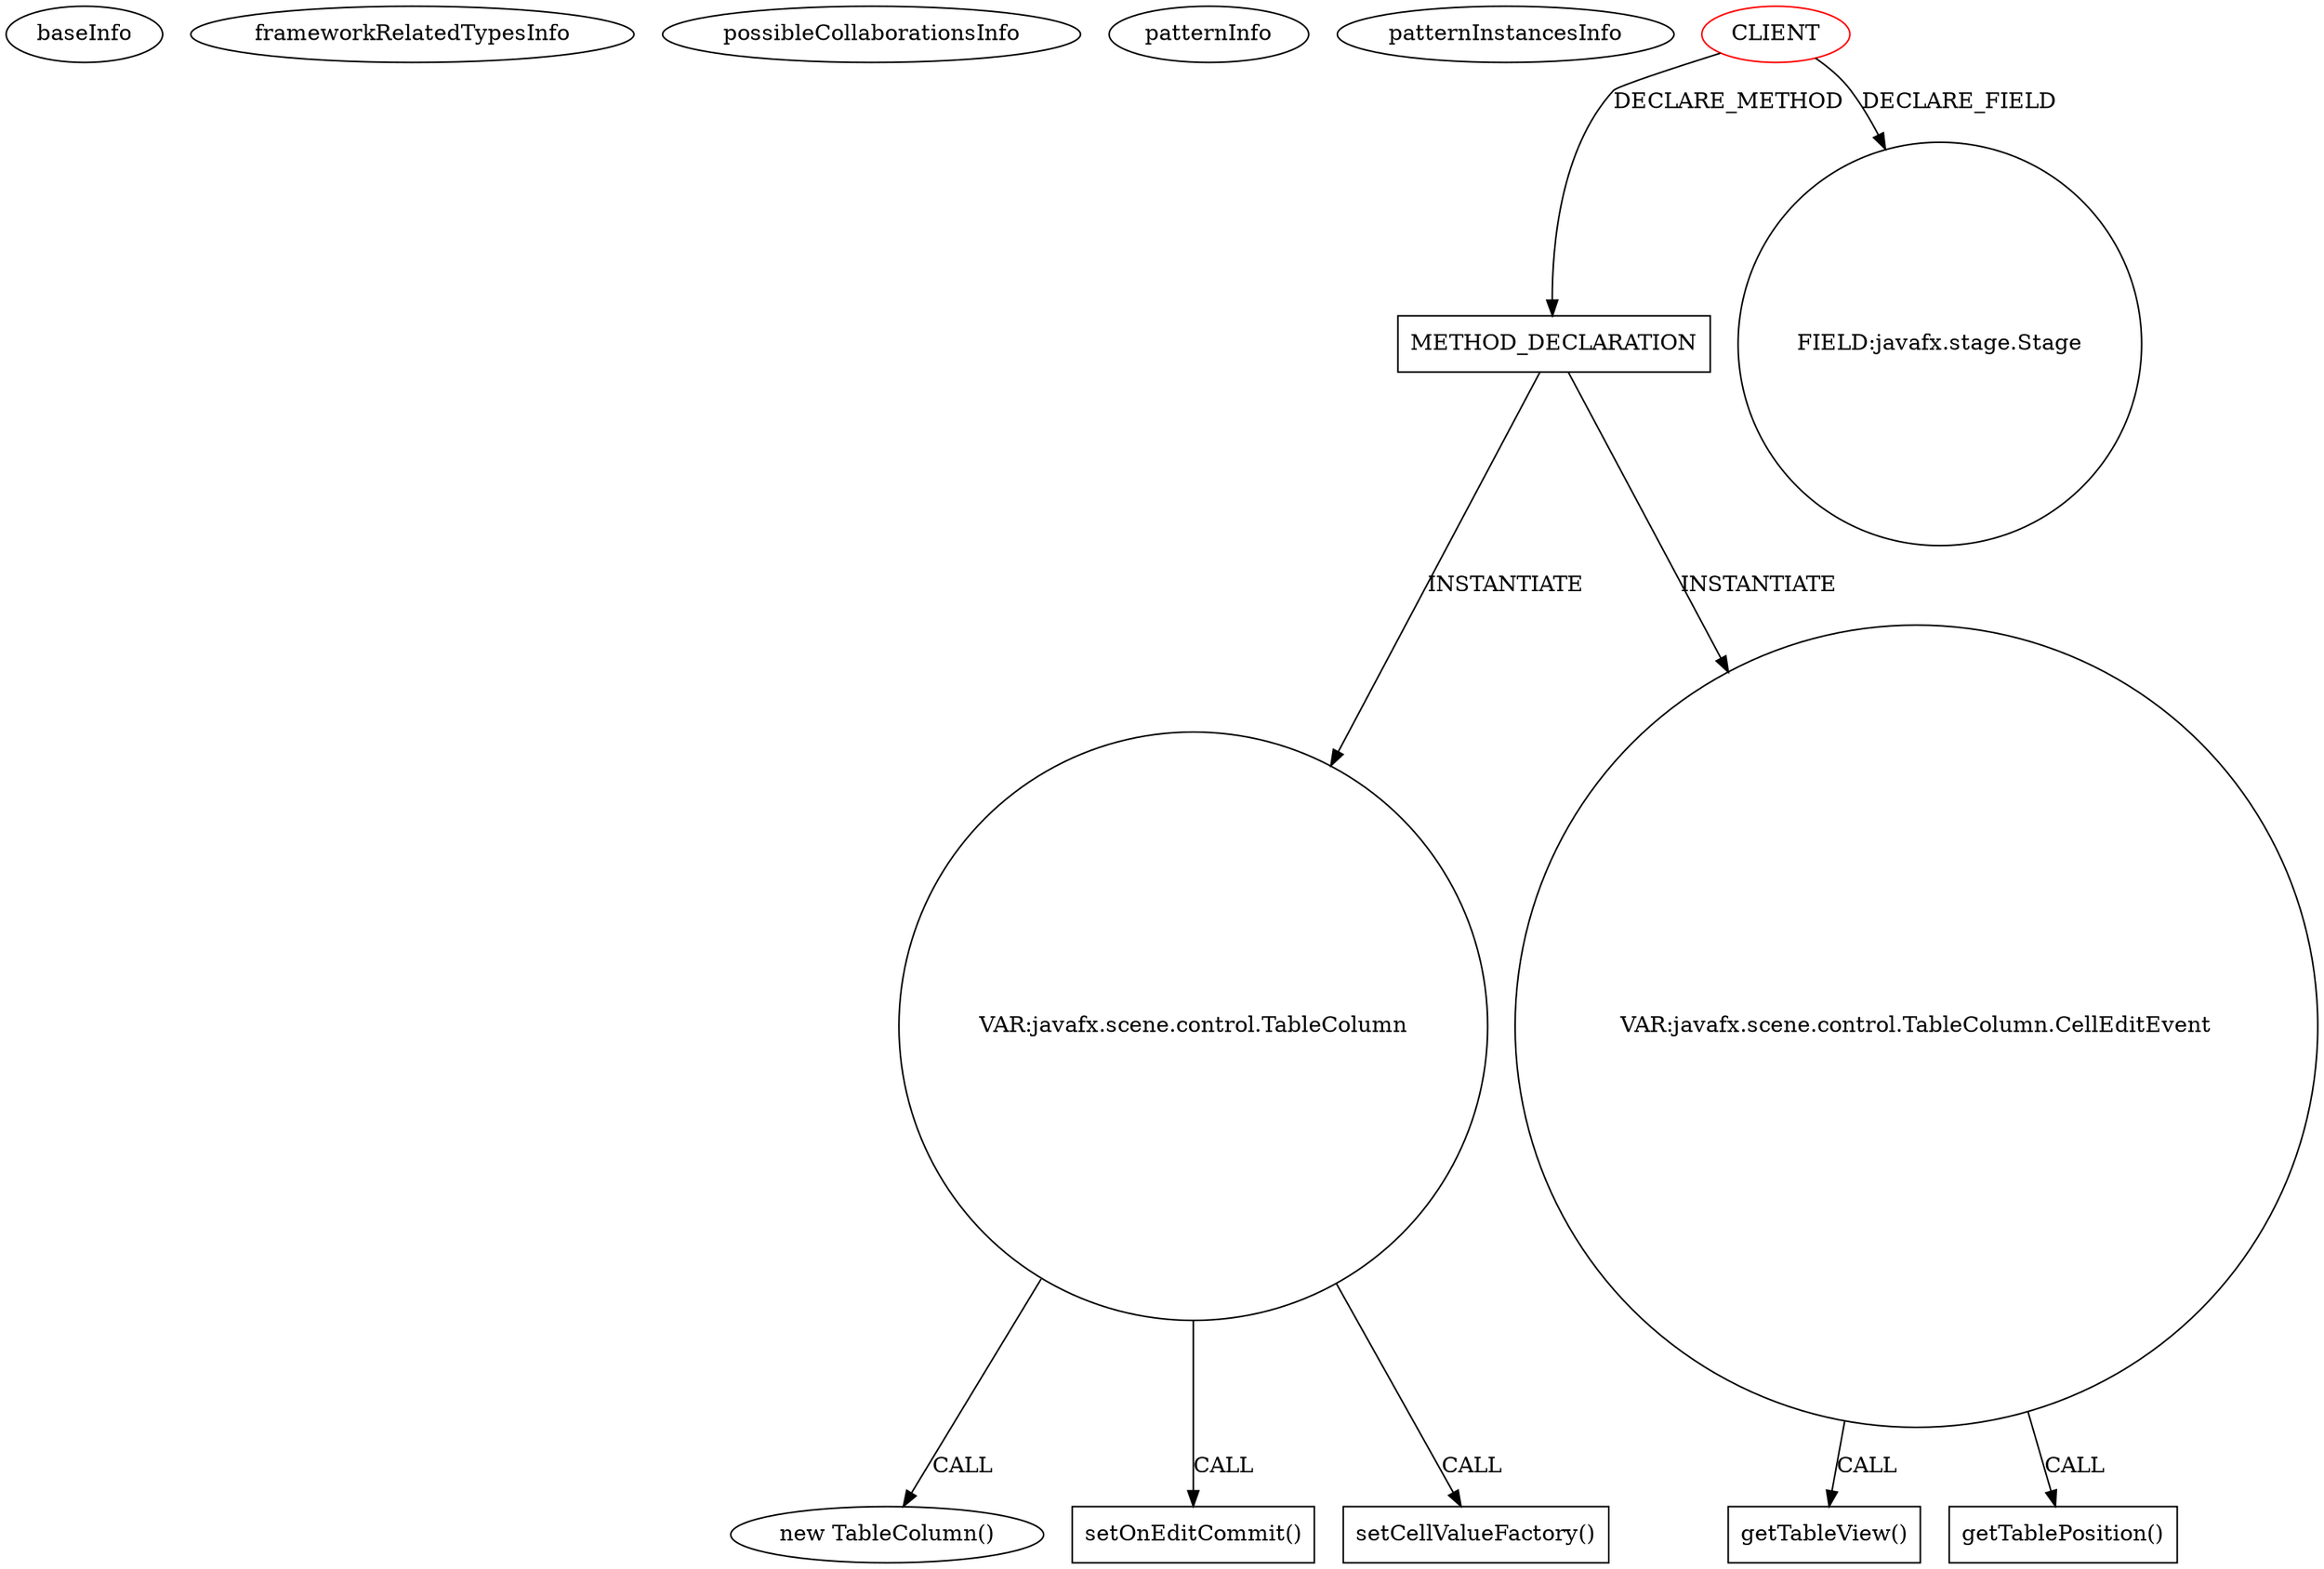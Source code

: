 digraph {
baseInfo[graphId=821,category="pattern",isAnonymous=false,possibleRelation=false]
frameworkRelatedTypesInfo[]
possibleCollaborationsInfo[]
patternInfo[frequency=2.0,patternRootClient=0]
patternInstancesInfo[0="svadlamudi-GaussJordanElimination~/svadlamudi-GaussJordanElimination/GaussJordanElimination-master/src/gauss/jordan/elimination/MatrixInterface.java~MatrixInterface~4379",1="bianconejo-CEFX~/bianconejo-CEFX/CEFX-master/src/cefx/CEPrincipalController.java~CEPrincipalController~2114"]
925[label="new TableColumn()",vertexType="CONSTRUCTOR_CALL",isFrameworkType=false]
926[label="VAR:javafx.scene.control.TableColumn",vertexType="VARIABLE_EXPRESION",isFrameworkType=false,shape=circle]
940[label="setOnEditCommit()",vertexType="INSIDE_CALL",isFrameworkType=false,shape=box]
929[label="setCellValueFactory()",vertexType="INSIDE_CALL",isFrameworkType=false,shape=box]
702[label="METHOD_DECLARATION",vertexType="CLIENT_METHOD_DECLARATION",isFrameworkType=false,shape=box]
0[label="CLIENT",vertexType="ROOT_CLIENT_CLASS_DECLARATION",isFrameworkType=false,color=red]
41[label="FIELD:javafx.stage.Stage",vertexType="FIELD_DECLARATION",isFrameworkType=false,shape=circle]
845[label="VAR:javafx.scene.control.TableColumn.CellEditEvent",vertexType="VARIABLE_EXPRESION",isFrameworkType=false,shape=circle]
983[label="getTableView()",vertexType="INSIDE_CALL",isFrameworkType=false,shape=box]
988[label="getTablePosition()",vertexType="INSIDE_CALL",isFrameworkType=false,shape=box]
926->925[label="CALL"]
926->940[label="CALL"]
702->926[label="INSTANTIATE"]
926->929[label="CALL"]
845->983[label="CALL"]
845->988[label="CALL"]
0->702[label="DECLARE_METHOD"]
702->845[label="INSTANTIATE"]
0->41[label="DECLARE_FIELD"]
}
